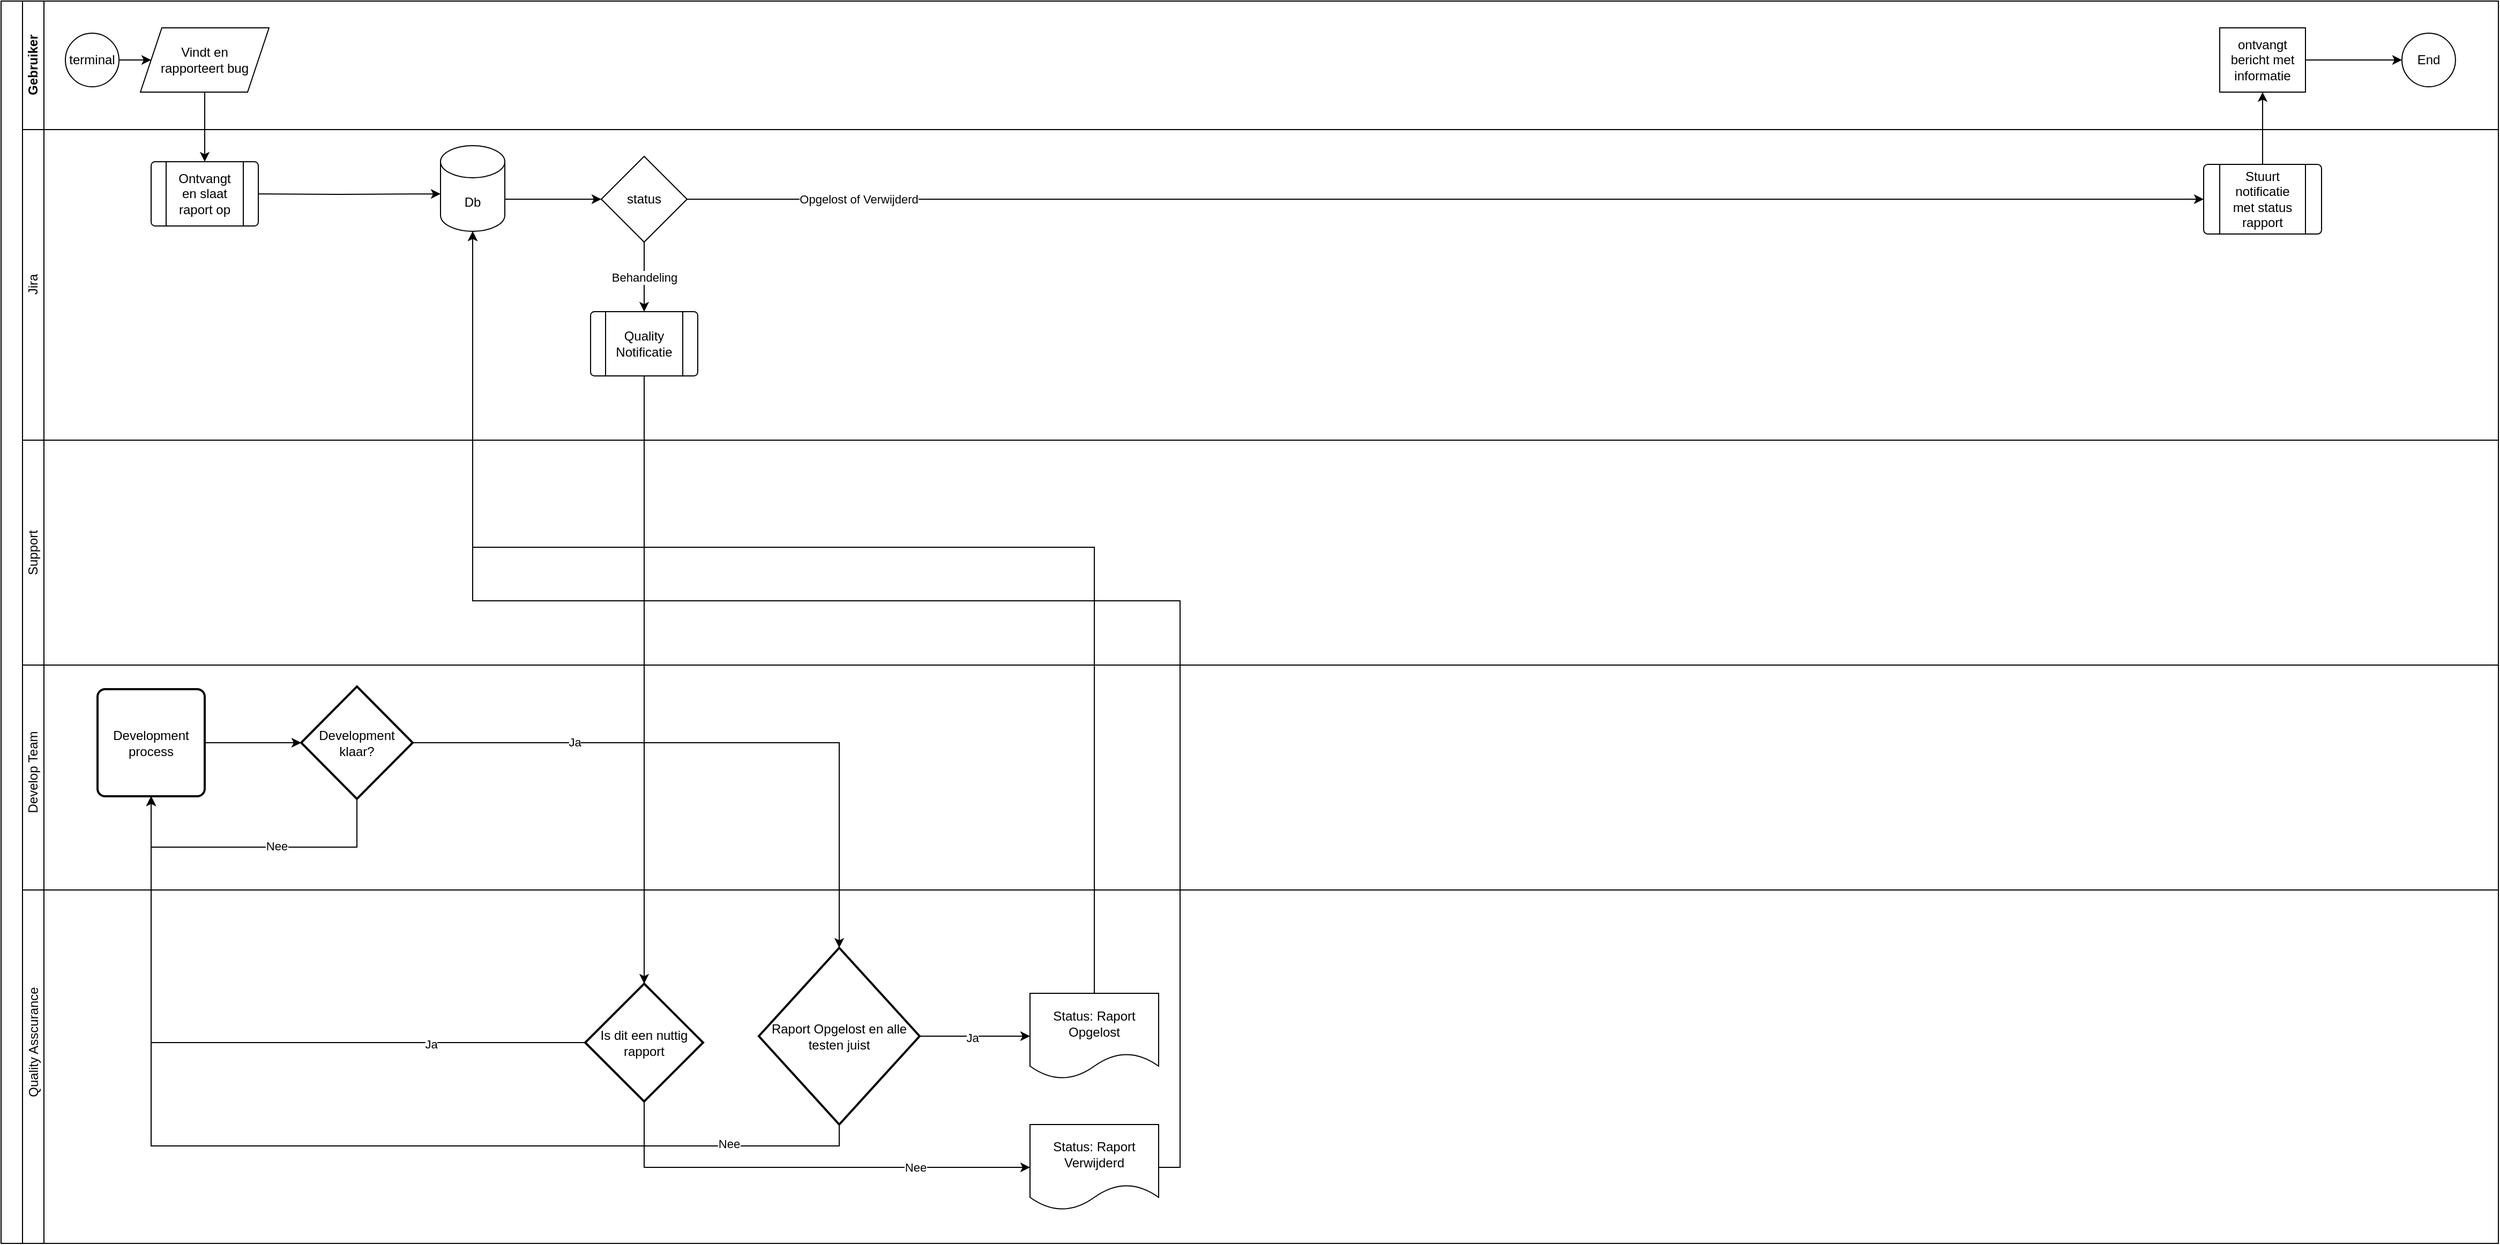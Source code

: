 <mxfile version="20.5.1" type="device"><diagram id="prtHgNgQTEPvFCAcTncT" name="Page-1"><mxGraphModel dx="2524" dy="1400" grid="1" gridSize="10" guides="1" tooltips="1" connect="1" arrows="1" fold="1" page="1" pageScale="1" pageWidth="827" pageHeight="1169" math="0" shadow="0"><root><mxCell id="0"/><mxCell id="1" parent="0"/><mxCell id="dNxyNK7c78bLwvsdeMH5-19" value="" style="swimlane;html=1;childLayout=stackLayout;resizeParent=1;resizeParentMax=0;horizontal=0;startSize=20;horizontalStack=0;" parent="1" vertex="1"><mxGeometry x="120" y="120" width="2330" height="1160" as="geometry"/></mxCell><mxCell id="wBILIugxf_-KiPwpXv4Y-53" style="edgeStyle=orthogonalEdgeStyle;rounded=0;orthogonalLoop=1;jettySize=auto;html=1;exitX=0.5;exitY=0;exitDx=0;exitDy=0;entryX=0.5;entryY=1;entryDx=0;entryDy=0;" edge="1" parent="dNxyNK7c78bLwvsdeMH5-19" source="wBILIugxf_-KiPwpXv4Y-51" target="wBILIugxf_-KiPwpXv4Y-36"><mxGeometry relative="1" as="geometry"/></mxCell><mxCell id="dNxyNK7c78bLwvsdeMH5-20" value="&lt;div&gt;Gebruiker&lt;/div&gt;" style="swimlane;html=1;startSize=20;horizontal=0;" parent="dNxyNK7c78bLwvsdeMH5-19" vertex="1"><mxGeometry x="20" width="2310" height="120" as="geometry"/></mxCell><mxCell id="dNxyNK7c78bLwvsdeMH5-25" value="" style="edgeStyle=orthogonalEdgeStyle;rounded=0;orthogonalLoop=1;jettySize=auto;html=1;" parent="dNxyNK7c78bLwvsdeMH5-20" source="dNxyNK7c78bLwvsdeMH5-23" edge="1"><mxGeometry relative="1" as="geometry"><mxPoint x="120" y="55" as="targetPoint"/></mxGeometry></mxCell><mxCell id="dNxyNK7c78bLwvsdeMH5-23" value="terminal" style="ellipse;whiteSpace=wrap;html=1;" parent="dNxyNK7c78bLwvsdeMH5-20" vertex="1"><mxGeometry x="40" y="30" width="50" height="50" as="geometry"/></mxCell><mxCell id="wBILIugxf_-KiPwpXv4Y-38" style="edgeStyle=orthogonalEdgeStyle;rounded=0;orthogonalLoop=1;jettySize=auto;html=1;" edge="1" parent="dNxyNK7c78bLwvsdeMH5-20" source="wBILIugxf_-KiPwpXv4Y-36" target="wBILIugxf_-KiPwpXv4Y-37"><mxGeometry relative="1" as="geometry"/></mxCell><mxCell id="wBILIugxf_-KiPwpXv4Y-36" value="ontvangt bericht met informatie" style="rounded=0;whiteSpace=wrap;html=1;fontFamily=Helvetica;fontSize=12;fontColor=#000000;align=center;" vertex="1" parent="dNxyNK7c78bLwvsdeMH5-20"><mxGeometry x="2050" y="25" width="80" height="60" as="geometry"/></mxCell><mxCell id="wBILIugxf_-KiPwpXv4Y-37" value="End" style="ellipse;whiteSpace=wrap;html=1;aspect=fixed;" vertex="1" parent="dNxyNK7c78bLwvsdeMH5-20"><mxGeometry x="2220" y="30" width="50" height="50" as="geometry"/></mxCell><mxCell id="wBILIugxf_-KiPwpXv4Y-39" value="&lt;div&gt;Vindt en &lt;br&gt;&lt;/div&gt;&lt;div&gt;rapporteert bug&lt;/div&gt;" style="shape=parallelogram;perimeter=parallelogramPerimeter;whiteSpace=wrap;html=1;fixedSize=1;" vertex="1" parent="dNxyNK7c78bLwvsdeMH5-20"><mxGeometry x="110" y="25" width="120" height="60" as="geometry"/></mxCell><mxCell id="dNxyNK7c78bLwvsdeMH5-21" value="Jira" style="swimlane;html=1;startSize=20;horizontal=0;fontStyle=0" parent="dNxyNK7c78bLwvsdeMH5-19" vertex="1"><mxGeometry x="20" y="120" width="2310" height="290" as="geometry"/></mxCell><mxCell id="dNxyNK7c78bLwvsdeMH5-29" value="" style="edgeStyle=orthogonalEdgeStyle;rounded=0;orthogonalLoop=1;jettySize=auto;html=1;endArrow=classic;endFill=1;entryX=0;entryY=0.563;entryDx=0;entryDy=0;entryPerimeter=0;" parent="dNxyNK7c78bLwvsdeMH5-21" target="wBILIugxf_-KiPwpXv4Y-22" edge="1"><mxGeometry relative="1" as="geometry"><mxPoint x="200" y="60" as="sourcePoint"/><mxPoint x="260" y="60" as="targetPoint"/></mxGeometry></mxCell><mxCell id="wBILIugxf_-KiPwpXv4Y-2" value="&lt;div style=&quot;line-height: 1.2;&quot; align=&quot;center&quot;&gt;&lt;br&gt;&lt;/div&gt;" style="verticalLabelPosition=bottom;verticalAlign=top;html=1;shape=process;whiteSpace=wrap;rounded=1;size=0.14;arcSize=6;" vertex="1" parent="dNxyNK7c78bLwvsdeMH5-21"><mxGeometry x="120" y="30" width="100" height="60" as="geometry"/></mxCell><mxCell id="wBILIugxf_-KiPwpXv4Y-21" value="Ontvangt en slaat raport op" style="text;html=1;strokeColor=none;fillColor=none;align=center;verticalAlign=middle;whiteSpace=wrap;rounded=0;" vertex="1" parent="dNxyNK7c78bLwvsdeMH5-21"><mxGeometry x="140" y="45" width="60" height="30" as="geometry"/></mxCell><mxCell id="wBILIugxf_-KiPwpXv4Y-284" style="edgeStyle=orthogonalEdgeStyle;rounded=0;orthogonalLoop=1;jettySize=auto;html=1;exitX=1;exitY=0;exitDx=0;exitDy=52.5;exitPerimeter=0;entryX=0;entryY=0.5;entryDx=0;entryDy=0;" edge="1" parent="dNxyNK7c78bLwvsdeMH5-21" source="wBILIugxf_-KiPwpXv4Y-22" target="wBILIugxf_-KiPwpXv4Y-267"><mxGeometry relative="1" as="geometry"><Array as="points"><mxPoint x="450" y="65"/></Array></mxGeometry></mxCell><mxCell id="wBILIugxf_-KiPwpXv4Y-22" value="Db" style="shape=cylinder3;whiteSpace=wrap;html=1;boundedLbl=1;backgroundOutline=1;size=15;" vertex="1" parent="dNxyNK7c78bLwvsdeMH5-21"><mxGeometry x="390" y="15" width="60" height="80" as="geometry"/></mxCell><mxCell id="wBILIugxf_-KiPwpXv4Y-51" value="" style="verticalLabelPosition=bottom;verticalAlign=top;html=1;shape=process;whiteSpace=wrap;rounded=1;size=0.14;arcSize=6;" vertex="1" parent="dNxyNK7c78bLwvsdeMH5-21"><mxGeometry x="2035" y="32.5" width="110" height="65" as="geometry"/></mxCell><mxCell id="wBILIugxf_-KiPwpXv4Y-52" value="Stuurt notificatie met status rapport" style="text;html=1;strokeColor=none;fillColor=none;align=center;verticalAlign=middle;whiteSpace=wrap;rounded=0;" vertex="1" parent="dNxyNK7c78bLwvsdeMH5-21"><mxGeometry x="2060" y="50" width="60" height="30" as="geometry"/></mxCell><mxCell id="wBILIugxf_-KiPwpXv4Y-104" value="" style="verticalLabelPosition=bottom;verticalAlign=top;html=1;shape=process;whiteSpace=wrap;rounded=1;size=0.14;arcSize=6;" vertex="1" parent="dNxyNK7c78bLwvsdeMH5-21"><mxGeometry x="530" y="170" width="100" height="60" as="geometry"/></mxCell><mxCell id="wBILIugxf_-KiPwpXv4Y-105" value="Quality Notificatie" style="text;html=1;strokeColor=none;fillColor=none;align=center;verticalAlign=middle;whiteSpace=wrap;rounded=0;" vertex="1" parent="dNxyNK7c78bLwvsdeMH5-21"><mxGeometry x="550" y="185" width="60" height="30" as="geometry"/></mxCell><mxCell id="wBILIugxf_-KiPwpXv4Y-268" value="Behandeling" style="edgeStyle=orthogonalEdgeStyle;rounded=0;orthogonalLoop=1;jettySize=auto;html=1;exitX=0.5;exitY=1;exitDx=0;exitDy=0;entryX=0.5;entryY=0;entryDx=0;entryDy=0;" edge="1" parent="dNxyNK7c78bLwvsdeMH5-21" source="wBILIugxf_-KiPwpXv4Y-267" target="wBILIugxf_-KiPwpXv4Y-104"><mxGeometry relative="1" as="geometry"/></mxCell><mxCell id="wBILIugxf_-KiPwpXv4Y-269" style="edgeStyle=orthogonalEdgeStyle;rounded=0;orthogonalLoop=1;jettySize=auto;html=1;exitX=1;exitY=0.5;exitDx=0;exitDy=0;entryX=0;entryY=0.5;entryDx=0;entryDy=0;" edge="1" parent="dNxyNK7c78bLwvsdeMH5-21" source="wBILIugxf_-KiPwpXv4Y-267" target="wBILIugxf_-KiPwpXv4Y-51"><mxGeometry relative="1" as="geometry"/></mxCell><mxCell id="wBILIugxf_-KiPwpXv4Y-270" value="Opgelost of Verwijderd" style="edgeLabel;html=1;align=center;verticalAlign=middle;resizable=0;points=[];" vertex="1" connectable="0" parent="wBILIugxf_-KiPwpXv4Y-269"><mxGeometry x="-0.766" y="-2" relative="1" as="geometry"><mxPoint x="-6" y="-2" as="offset"/></mxGeometry></mxCell><mxCell id="wBILIugxf_-KiPwpXv4Y-267" value="status" style="rhombus;whiteSpace=wrap;html=1;" vertex="1" parent="dNxyNK7c78bLwvsdeMH5-21"><mxGeometry x="540" y="25" width="80" height="80" as="geometry"/></mxCell><mxCell id="dNxyNK7c78bLwvsdeMH5-22" value="" style="swimlane;html=1;startSize=20;horizontal=0;" parent="dNxyNK7c78bLwvsdeMH5-19" vertex="1"><mxGeometry x="20" y="410" width="2310" height="750" as="geometry"/></mxCell><mxCell id="wBILIugxf_-KiPwpXv4Y-146" value="" style="swimlane;html=1;startSize=20;horizontal=0;" vertex="1" parent="dNxyNK7c78bLwvsdeMH5-22"><mxGeometry y="210" width="2310" height="540" as="geometry"/></mxCell><mxCell id="wBILIugxf_-KiPwpXv4Y-166" style="edgeStyle=orthogonalEdgeStyle;rounded=0;orthogonalLoop=1;jettySize=auto;html=1;exitX=1;exitY=0.5;exitDx=0;exitDy=0;entryX=0;entryY=0.5;entryDx=0;entryDy=0;entryPerimeter=0;" edge="1" parent="wBILIugxf_-KiPwpXv4Y-146" source="wBILIugxf_-KiPwpXv4Y-160" target="wBILIugxf_-KiPwpXv4Y-165"><mxGeometry relative="1" as="geometry"/></mxCell><mxCell id="wBILIugxf_-KiPwpXv4Y-160" value="Development process" style="rounded=1;whiteSpace=wrap;html=1;absoluteArcSize=1;arcSize=14;strokeWidth=2;" vertex="1" parent="wBILIugxf_-KiPwpXv4Y-146"><mxGeometry x="70" y="22.5" width="100" height="100" as="geometry"/></mxCell><mxCell id="wBILIugxf_-KiPwpXv4Y-258" style="edgeStyle=orthogonalEdgeStyle;rounded=0;orthogonalLoop=1;jettySize=auto;html=1;exitX=1;exitY=0.5;exitDx=0;exitDy=0;exitPerimeter=0;entryX=0.5;entryY=0;entryDx=0;entryDy=0;entryPerimeter=0;" edge="1" parent="wBILIugxf_-KiPwpXv4Y-146" source="wBILIugxf_-KiPwpXv4Y-165" target="wBILIugxf_-KiPwpXv4Y-176"><mxGeometry relative="1" as="geometry"/></mxCell><mxCell id="wBILIugxf_-KiPwpXv4Y-286" value="Ja" style="edgeLabel;html=1;align=center;verticalAlign=middle;resizable=0;points=[];" vertex="1" connectable="0" parent="wBILIugxf_-KiPwpXv4Y-258"><mxGeometry x="-0.489" y="-4" relative="1" as="geometry"><mxPoint y="-5" as="offset"/></mxGeometry></mxCell><mxCell id="wBILIugxf_-KiPwpXv4Y-259" style="edgeStyle=orthogonalEdgeStyle;rounded=0;orthogonalLoop=1;jettySize=auto;html=1;exitX=0.5;exitY=1;exitDx=0;exitDy=0;exitPerimeter=0;entryX=0.5;entryY=1;entryDx=0;entryDy=0;" edge="1" parent="wBILIugxf_-KiPwpXv4Y-146" source="wBILIugxf_-KiPwpXv4Y-165" target="wBILIugxf_-KiPwpXv4Y-160"><mxGeometry relative="1" as="geometry"><Array as="points"><mxPoint x="312" y="170"/><mxPoint x="120" y="170"/></Array></mxGeometry></mxCell><mxCell id="wBILIugxf_-KiPwpXv4Y-285" value="Nee" style="edgeLabel;html=1;align=center;verticalAlign=middle;resizable=0;points=[];" vertex="1" connectable="0" parent="wBILIugxf_-KiPwpXv4Y-259"><mxGeometry x="-0.156" y="-1" relative="1" as="geometry"><mxPoint as="offset"/></mxGeometry></mxCell><mxCell id="wBILIugxf_-KiPwpXv4Y-165" value="Development klaar?" style="strokeWidth=2;html=1;shape=mxgraph.flowchart.decision;whiteSpace=wrap;" vertex="1" parent="wBILIugxf_-KiPwpXv4Y-146"><mxGeometry x="260" y="20" width="104" height="105" as="geometry"/></mxCell><mxCell id="wBILIugxf_-KiPwpXv4Y-168" value="" style="swimlane;html=1;startSize=20;horizontal=0;" vertex="1" parent="wBILIugxf_-KiPwpXv4Y-146"><mxGeometry y="210" width="2310" height="330" as="geometry"/></mxCell><mxCell id="wBILIugxf_-KiPwpXv4Y-263" style="edgeStyle=orthogonalEdgeStyle;rounded=0;orthogonalLoop=1;jettySize=auto;html=1;exitX=1;exitY=0.5;exitDx=0;exitDy=0;exitPerimeter=0;" edge="1" parent="wBILIugxf_-KiPwpXv4Y-168" source="wBILIugxf_-KiPwpXv4Y-176" target="wBILIugxf_-KiPwpXv4Y-195"><mxGeometry relative="1" as="geometry"/></mxCell><mxCell id="wBILIugxf_-KiPwpXv4Y-290" value="Ja" style="edgeLabel;html=1;align=center;verticalAlign=middle;resizable=0;points=[];" vertex="1" connectable="0" parent="wBILIugxf_-KiPwpXv4Y-263"><mxGeometry x="-0.055" y="-1" relative="1" as="geometry"><mxPoint as="offset"/></mxGeometry></mxCell><mxCell id="wBILIugxf_-KiPwpXv4Y-176" value="Raport Opgelost en alle testen juist" style="strokeWidth=2;html=1;shape=mxgraph.flowchart.decision;whiteSpace=wrap;" vertex="1" parent="wBILIugxf_-KiPwpXv4Y-168"><mxGeometry x="687" y="54" width="150" height="165" as="geometry"/></mxCell><mxCell id="wBILIugxf_-KiPwpXv4Y-195" value="&lt;div&gt;Status: Raport&lt;br&gt;&lt;/div&gt;&lt;div&gt;Opgelost&lt;br&gt;&lt;/div&gt;" style="shape=document;whiteSpace=wrap;html=1;boundedLbl=1;" vertex="1" parent="wBILIugxf_-KiPwpXv4Y-168"><mxGeometry x="940" y="96.5" width="120" height="80" as="geometry"/></mxCell><mxCell id="wBILIugxf_-KiPwpXv4Y-244" value="Quality Asscurance" style="text;html=1;strokeColor=none;fillColor=none;align=center;verticalAlign=middle;whiteSpace=wrap;rounded=0;rotation=-90;" vertex="1" parent="wBILIugxf_-KiPwpXv4Y-168"><mxGeometry x="-57.5" y="127.5" width="135" height="30" as="geometry"/></mxCell><mxCell id="wBILIugxf_-KiPwpXv4Y-291" style="edgeStyle=orthogonalEdgeStyle;rounded=0;orthogonalLoop=1;jettySize=auto;html=1;exitX=0.5;exitY=1;exitDx=0;exitDy=0;exitPerimeter=0;entryX=0;entryY=0.5;entryDx=0;entryDy=0;" edge="1" parent="wBILIugxf_-KiPwpXv4Y-168" source="wBILIugxf_-KiPwpXv4Y-245" target="wBILIugxf_-KiPwpXv4Y-260"><mxGeometry relative="1" as="geometry"><Array as="points"><mxPoint x="580" y="259"/></Array></mxGeometry></mxCell><mxCell id="wBILIugxf_-KiPwpXv4Y-292" value="Nee" style="edgeLabel;html=1;align=center;verticalAlign=middle;resizable=0;points=[];" vertex="1" connectable="0" parent="wBILIugxf_-KiPwpXv4Y-291"><mxGeometry x="0.492" y="-1" relative="1" as="geometry"><mxPoint y="-1" as="offset"/></mxGeometry></mxCell><mxCell id="wBILIugxf_-KiPwpXv4Y-245" value="Is dit een nuttig rapport" style="strokeWidth=2;html=1;shape=mxgraph.flowchart.decision;whiteSpace=wrap;" vertex="1" parent="wBILIugxf_-KiPwpXv4Y-168"><mxGeometry x="525" y="87.5" width="110" height="110" as="geometry"/></mxCell><mxCell id="wBILIugxf_-KiPwpXv4Y-260" value="&lt;div&gt;&lt;br&gt;&lt;/div&gt;&lt;div&gt;Status: Raport Verwijderd&lt;br&gt;&lt;/div&gt;&lt;div&gt;&lt;br&gt;&lt;/div&gt;" style="shape=document;whiteSpace=wrap;html=1;boundedLbl=1;" vertex="1" parent="wBILIugxf_-KiPwpXv4Y-168"><mxGeometry x="940" y="219" width="120" height="80" as="geometry"/></mxCell><mxCell id="wBILIugxf_-KiPwpXv4Y-242" value="Develop Team" style="text;html=1;strokeColor=none;fillColor=none;align=center;verticalAlign=middle;whiteSpace=wrap;rounded=0;rotation=-90;" vertex="1" parent="wBILIugxf_-KiPwpXv4Y-146"><mxGeometry x="-35" y="85" width="90" height="30" as="geometry"/></mxCell><mxCell id="wBILIugxf_-KiPwpXv4Y-257" style="edgeStyle=orthogonalEdgeStyle;rounded=0;orthogonalLoop=1;jettySize=auto;html=1;exitX=0;exitY=0.5;exitDx=0;exitDy=0;exitPerimeter=0;entryX=0.5;entryY=1;entryDx=0;entryDy=0;" edge="1" parent="wBILIugxf_-KiPwpXv4Y-146" source="wBILIugxf_-KiPwpXv4Y-245" target="wBILIugxf_-KiPwpXv4Y-160"><mxGeometry relative="1" as="geometry"/></mxCell><mxCell id="wBILIugxf_-KiPwpXv4Y-287" value="Ja" style="edgeLabel;html=1;align=center;verticalAlign=middle;resizable=0;points=[];" vertex="1" connectable="0" parent="wBILIugxf_-KiPwpXv4Y-257"><mxGeometry x="-0.545" y="1" relative="1" as="geometry"><mxPoint as="offset"/></mxGeometry></mxCell><mxCell id="wBILIugxf_-KiPwpXv4Y-288" style="edgeStyle=orthogonalEdgeStyle;rounded=0;orthogonalLoop=1;jettySize=auto;html=1;exitX=0.5;exitY=1;exitDx=0;exitDy=0;exitPerimeter=0;entryX=0.5;entryY=1;entryDx=0;entryDy=0;" edge="1" parent="wBILIugxf_-KiPwpXv4Y-146" source="wBILIugxf_-KiPwpXv4Y-176" target="wBILIugxf_-KiPwpXv4Y-160"><mxGeometry relative="1" as="geometry"/></mxCell><mxCell id="wBILIugxf_-KiPwpXv4Y-289" value="Nee" style="edgeLabel;html=1;align=center;verticalAlign=middle;resizable=0;points=[];" vertex="1" connectable="0" parent="wBILIugxf_-KiPwpXv4Y-288"><mxGeometry x="-0.748" y="-2" relative="1" as="geometry"><mxPoint x="1" as="offset"/></mxGeometry></mxCell><mxCell id="wBILIugxf_-KiPwpXv4Y-212" value="&lt;div&gt;Support&lt;/div&gt;" style="text;html=1;strokeColor=none;fillColor=none;align=center;verticalAlign=middle;whiteSpace=wrap;rounded=0;rotation=-90;" vertex="1" parent="dNxyNK7c78bLwvsdeMH5-22"><mxGeometry x="-20" y="90" width="60" height="30" as="geometry"/></mxCell><mxCell id="wBILIugxf_-KiPwpXv4Y-30" style="edgeStyle=orthogonalEdgeStyle;rounded=0;orthogonalLoop=1;jettySize=auto;html=1;exitX=0.5;exitY=1;exitDx=0;exitDy=0;entryX=0.5;entryY=0;entryDx=0;entryDy=0;entryPerimeter=0;" edge="1" parent="dNxyNK7c78bLwvsdeMH5-19" source="wBILIugxf_-KiPwpXv4Y-104" target="wBILIugxf_-KiPwpXv4Y-245"><mxGeometry relative="1" as="geometry"><mxPoint x="840" y="330" as="sourcePoint"/><mxPoint x="840" y="460" as="targetPoint"/></mxGeometry></mxCell><mxCell id="wBILIugxf_-KiPwpXv4Y-40" style="edgeStyle=orthogonalEdgeStyle;rounded=0;orthogonalLoop=1;jettySize=auto;html=1;exitX=0.5;exitY=1;exitDx=0;exitDy=0;entryX=0.5;entryY=0;entryDx=0;entryDy=0;" edge="1" parent="dNxyNK7c78bLwvsdeMH5-19" source="wBILIugxf_-KiPwpXv4Y-39" target="wBILIugxf_-KiPwpXv4Y-2"><mxGeometry relative="1" as="geometry"/></mxCell><mxCell id="wBILIugxf_-KiPwpXv4Y-264" style="edgeStyle=orthogonalEdgeStyle;rounded=0;orthogonalLoop=1;jettySize=auto;html=1;entryX=0.5;entryY=1;entryDx=0;entryDy=0;entryPerimeter=0;" edge="1" parent="dNxyNK7c78bLwvsdeMH5-19" source="wBILIugxf_-KiPwpXv4Y-195" target="wBILIugxf_-KiPwpXv4Y-22"><mxGeometry relative="1" as="geometry"><Array as="points"><mxPoint x="1020" y="510"/><mxPoint x="440" y="510"/></Array></mxGeometry></mxCell><mxCell id="wBILIugxf_-KiPwpXv4Y-293" style="edgeStyle=orthogonalEdgeStyle;rounded=0;orthogonalLoop=1;jettySize=auto;html=1;exitX=1;exitY=0.5;exitDx=0;exitDy=0;entryX=0.5;entryY=1;entryDx=0;entryDy=0;entryPerimeter=0;" edge="1" parent="dNxyNK7c78bLwvsdeMH5-19" source="wBILIugxf_-KiPwpXv4Y-260" target="wBILIugxf_-KiPwpXv4Y-22"><mxGeometry relative="1" as="geometry"><Array as="points"><mxPoint x="1100" y="1089"/><mxPoint x="1100" y="560"/><mxPoint x="440" y="560"/></Array></mxGeometry></mxCell></root></mxGraphModel></diagram></mxfile>